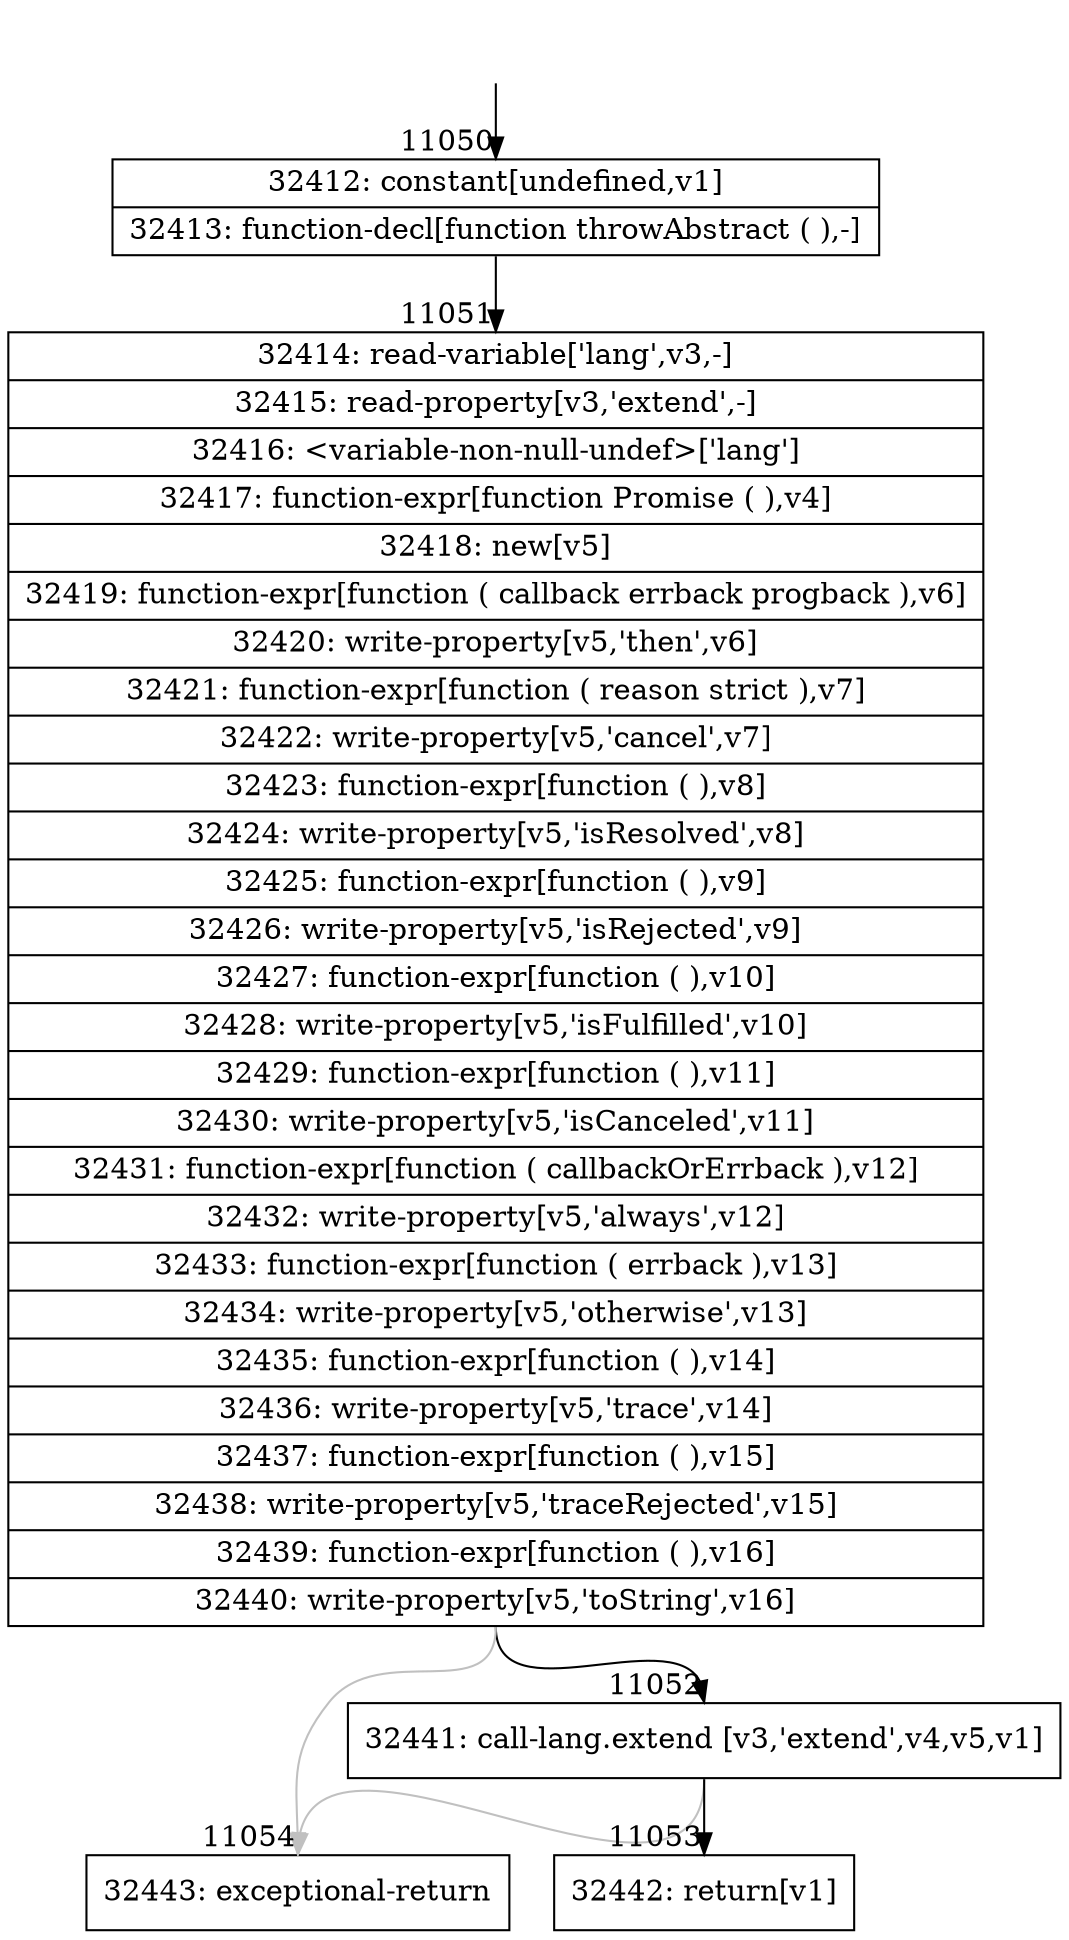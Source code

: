 digraph {
rankdir="TD"
BB_entry803[shape=none,label=""];
BB_entry803 -> BB11050 [tailport=s, headport=n, headlabel="    11050"]
BB11050 [shape=record label="{32412: constant[undefined,v1]|32413: function-decl[function throwAbstract ( ),-]}" ] 
BB11050 -> BB11051 [tailport=s, headport=n, headlabel="      11051"]
BB11051 [shape=record label="{32414: read-variable['lang',v3,-]|32415: read-property[v3,'extend',-]|32416: \<variable-non-null-undef\>['lang']|32417: function-expr[function Promise ( ),v4]|32418: new[v5]|32419: function-expr[function ( callback errback progback ),v6]|32420: write-property[v5,'then',v6]|32421: function-expr[function ( reason strict ),v7]|32422: write-property[v5,'cancel',v7]|32423: function-expr[function ( ),v8]|32424: write-property[v5,'isResolved',v8]|32425: function-expr[function ( ),v9]|32426: write-property[v5,'isRejected',v9]|32427: function-expr[function ( ),v10]|32428: write-property[v5,'isFulfilled',v10]|32429: function-expr[function ( ),v11]|32430: write-property[v5,'isCanceled',v11]|32431: function-expr[function ( callbackOrErrback ),v12]|32432: write-property[v5,'always',v12]|32433: function-expr[function ( errback ),v13]|32434: write-property[v5,'otherwise',v13]|32435: function-expr[function ( ),v14]|32436: write-property[v5,'trace',v14]|32437: function-expr[function ( ),v15]|32438: write-property[v5,'traceRejected',v15]|32439: function-expr[function ( ),v16]|32440: write-property[v5,'toString',v16]}" ] 
BB11051 -> BB11052 [tailport=s, headport=n, headlabel="      11052"]
BB11051 -> BB11054 [tailport=s, headport=n, color=gray, headlabel="      11054"]
BB11052 [shape=record label="{32441: call-lang.extend [v3,'extend',v4,v5,v1]}" ] 
BB11052 -> BB11053 [tailport=s, headport=n, headlabel="      11053"]
BB11052 -> BB11054 [tailport=s, headport=n, color=gray]
BB11053 [shape=record label="{32442: return[v1]}" ] 
BB11054 [shape=record label="{32443: exceptional-return}" ] 
//#$~ 15514
}
